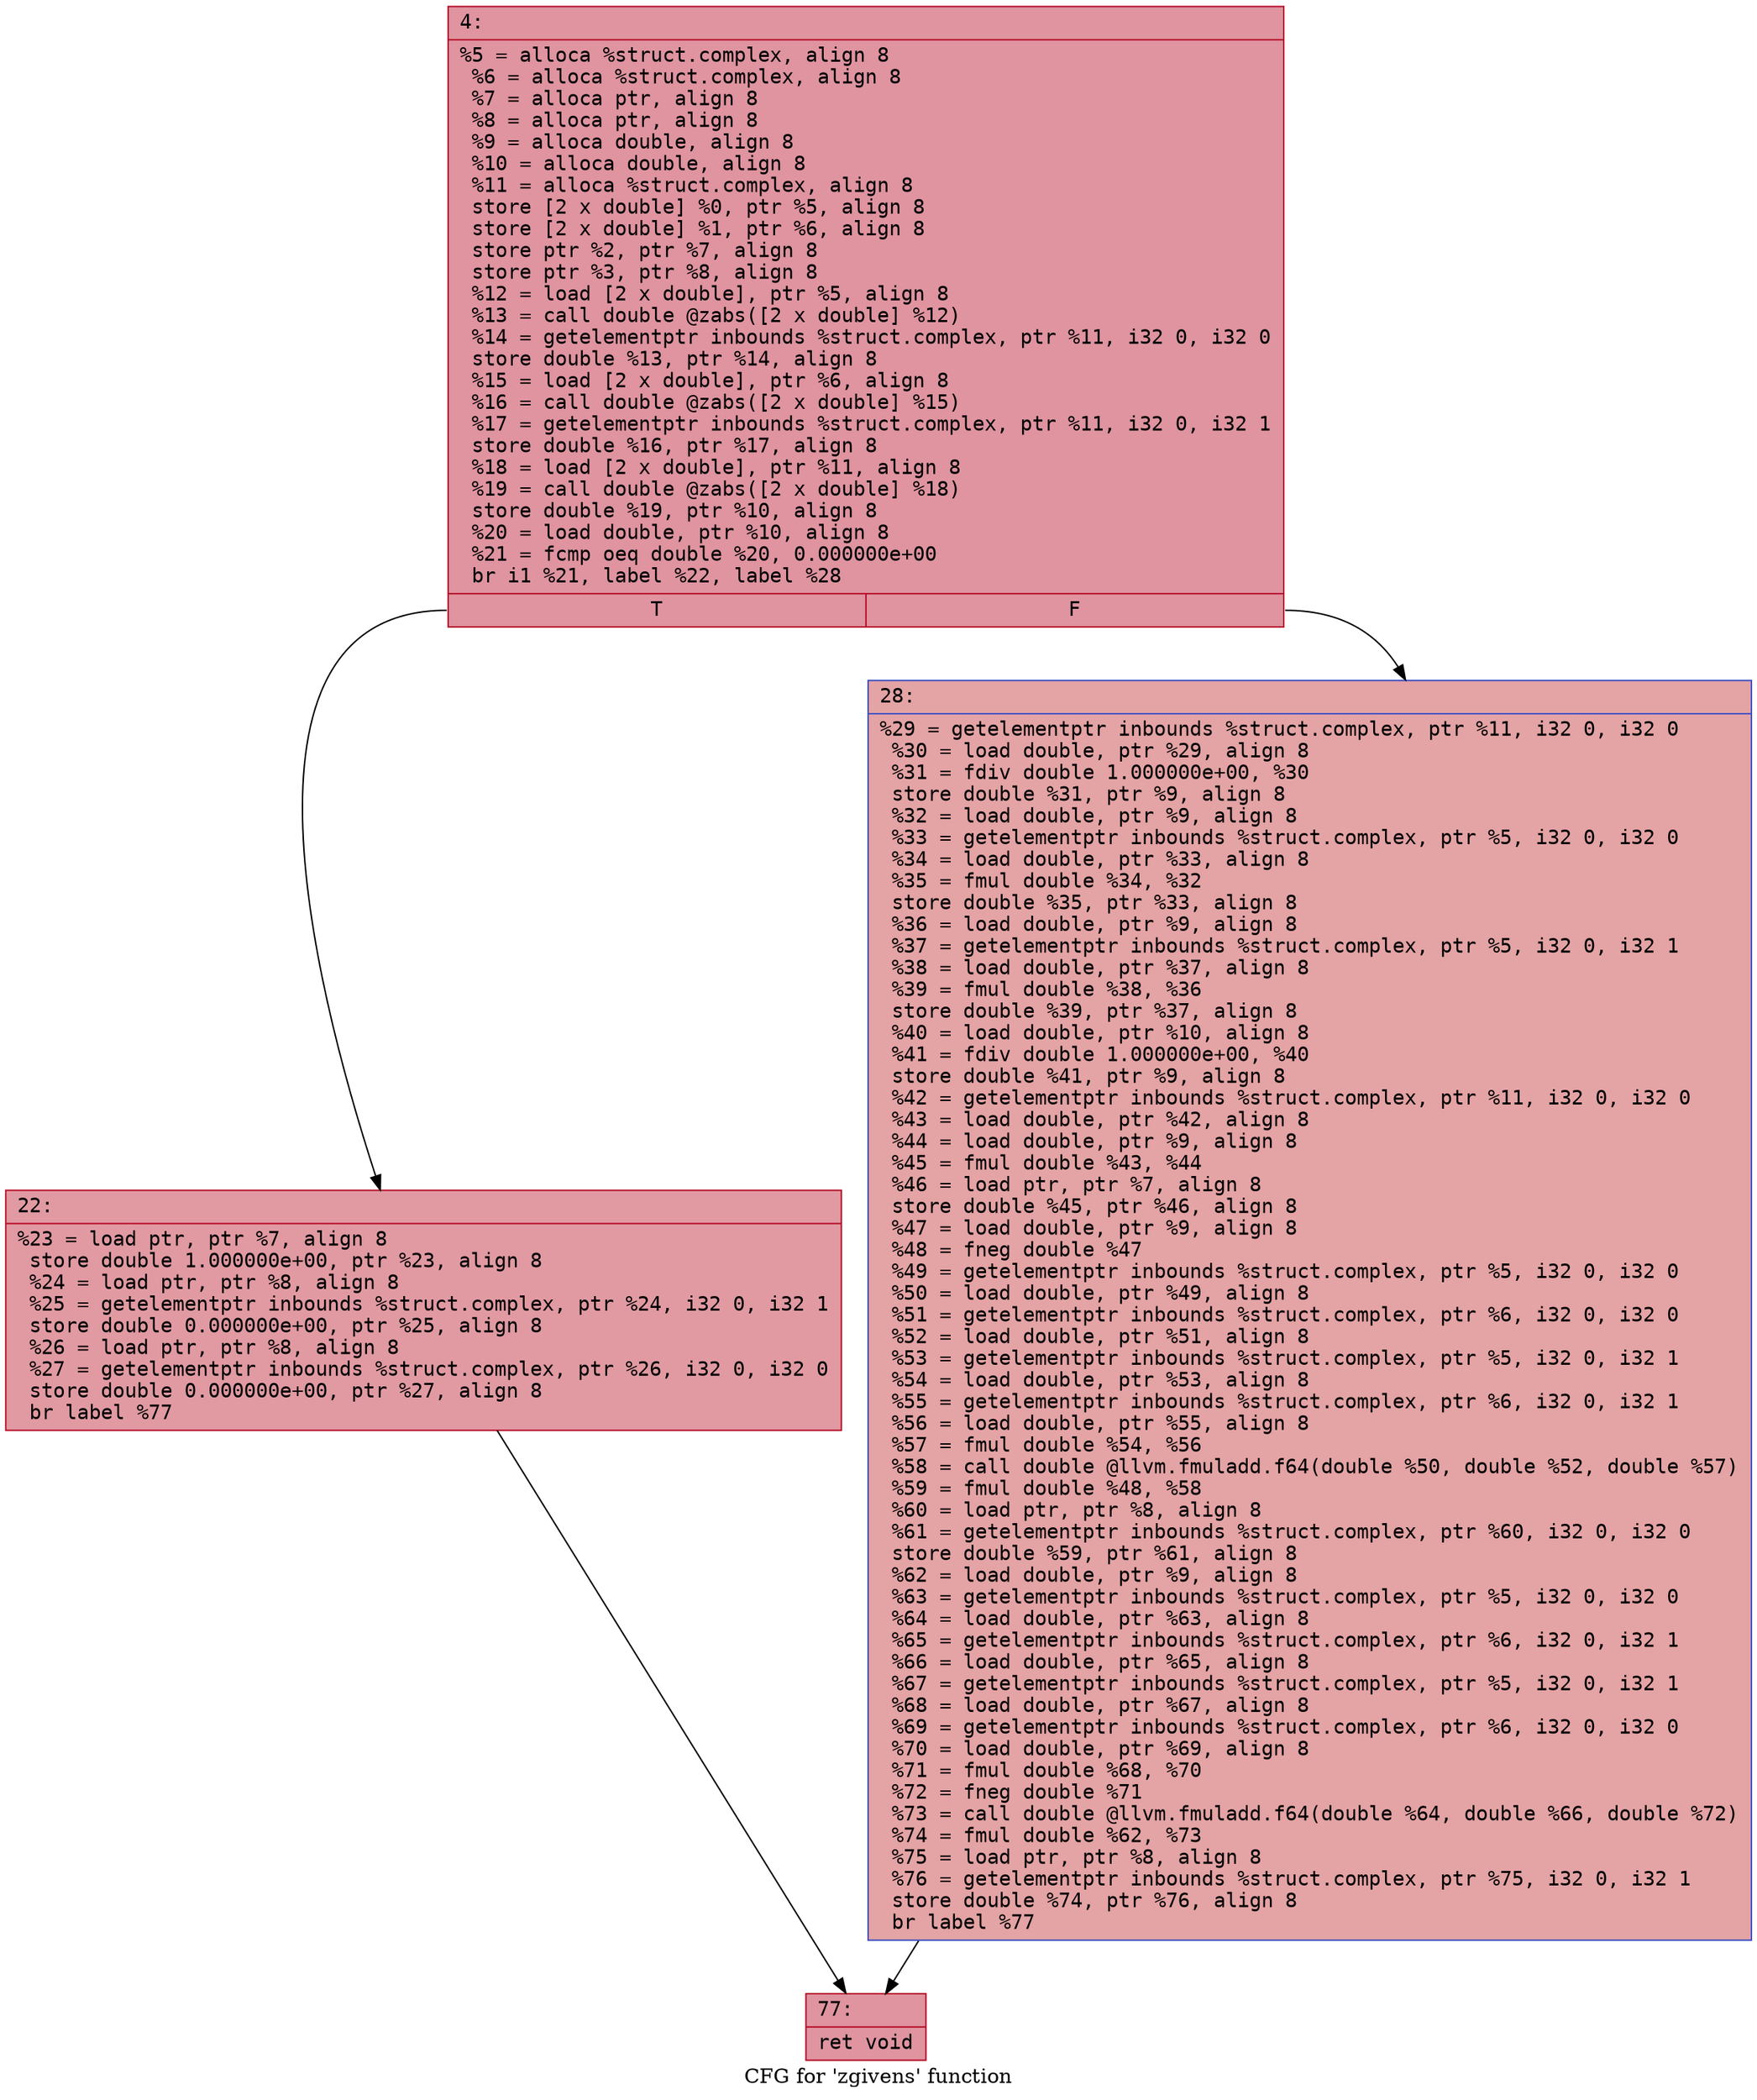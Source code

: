 digraph "CFG for 'zgivens' function" {
	label="CFG for 'zgivens' function";

	Node0x60000012def0 [shape=record,color="#b70d28ff", style=filled, fillcolor="#b70d2870" fontname="Courier",label="{4:\l|  %5 = alloca %struct.complex, align 8\l  %6 = alloca %struct.complex, align 8\l  %7 = alloca ptr, align 8\l  %8 = alloca ptr, align 8\l  %9 = alloca double, align 8\l  %10 = alloca double, align 8\l  %11 = alloca %struct.complex, align 8\l  store [2 x double] %0, ptr %5, align 8\l  store [2 x double] %1, ptr %6, align 8\l  store ptr %2, ptr %7, align 8\l  store ptr %3, ptr %8, align 8\l  %12 = load [2 x double], ptr %5, align 8\l  %13 = call double @zabs([2 x double] %12)\l  %14 = getelementptr inbounds %struct.complex, ptr %11, i32 0, i32 0\l  store double %13, ptr %14, align 8\l  %15 = load [2 x double], ptr %6, align 8\l  %16 = call double @zabs([2 x double] %15)\l  %17 = getelementptr inbounds %struct.complex, ptr %11, i32 0, i32 1\l  store double %16, ptr %17, align 8\l  %18 = load [2 x double], ptr %11, align 8\l  %19 = call double @zabs([2 x double] %18)\l  store double %19, ptr %10, align 8\l  %20 = load double, ptr %10, align 8\l  %21 = fcmp oeq double %20, 0.000000e+00\l  br i1 %21, label %22, label %28\l|{<s0>T|<s1>F}}"];
	Node0x60000012def0:s0 -> Node0x60000012df90[tooltip="4 -> 22\nProbability 62.50%" ];
	Node0x60000012def0:s1 -> Node0x60000012dfe0[tooltip="4 -> 28\nProbability 37.50%" ];
	Node0x60000012df90 [shape=record,color="#b70d28ff", style=filled, fillcolor="#bb1b2c70" fontname="Courier",label="{22:\l|  %23 = load ptr, ptr %7, align 8\l  store double 1.000000e+00, ptr %23, align 8\l  %24 = load ptr, ptr %8, align 8\l  %25 = getelementptr inbounds %struct.complex, ptr %24, i32 0, i32 1\l  store double 0.000000e+00, ptr %25, align 8\l  %26 = load ptr, ptr %8, align 8\l  %27 = getelementptr inbounds %struct.complex, ptr %26, i32 0, i32 0\l  store double 0.000000e+00, ptr %27, align 8\l  br label %77\l}"];
	Node0x60000012df90 -> Node0x60000012e030[tooltip="22 -> 77\nProbability 100.00%" ];
	Node0x60000012dfe0 [shape=record,color="#3d50c3ff", style=filled, fillcolor="#c32e3170" fontname="Courier",label="{28:\l|  %29 = getelementptr inbounds %struct.complex, ptr %11, i32 0, i32 0\l  %30 = load double, ptr %29, align 8\l  %31 = fdiv double 1.000000e+00, %30\l  store double %31, ptr %9, align 8\l  %32 = load double, ptr %9, align 8\l  %33 = getelementptr inbounds %struct.complex, ptr %5, i32 0, i32 0\l  %34 = load double, ptr %33, align 8\l  %35 = fmul double %34, %32\l  store double %35, ptr %33, align 8\l  %36 = load double, ptr %9, align 8\l  %37 = getelementptr inbounds %struct.complex, ptr %5, i32 0, i32 1\l  %38 = load double, ptr %37, align 8\l  %39 = fmul double %38, %36\l  store double %39, ptr %37, align 8\l  %40 = load double, ptr %10, align 8\l  %41 = fdiv double 1.000000e+00, %40\l  store double %41, ptr %9, align 8\l  %42 = getelementptr inbounds %struct.complex, ptr %11, i32 0, i32 0\l  %43 = load double, ptr %42, align 8\l  %44 = load double, ptr %9, align 8\l  %45 = fmul double %43, %44\l  %46 = load ptr, ptr %7, align 8\l  store double %45, ptr %46, align 8\l  %47 = load double, ptr %9, align 8\l  %48 = fneg double %47\l  %49 = getelementptr inbounds %struct.complex, ptr %5, i32 0, i32 0\l  %50 = load double, ptr %49, align 8\l  %51 = getelementptr inbounds %struct.complex, ptr %6, i32 0, i32 0\l  %52 = load double, ptr %51, align 8\l  %53 = getelementptr inbounds %struct.complex, ptr %5, i32 0, i32 1\l  %54 = load double, ptr %53, align 8\l  %55 = getelementptr inbounds %struct.complex, ptr %6, i32 0, i32 1\l  %56 = load double, ptr %55, align 8\l  %57 = fmul double %54, %56\l  %58 = call double @llvm.fmuladd.f64(double %50, double %52, double %57)\l  %59 = fmul double %48, %58\l  %60 = load ptr, ptr %8, align 8\l  %61 = getelementptr inbounds %struct.complex, ptr %60, i32 0, i32 0\l  store double %59, ptr %61, align 8\l  %62 = load double, ptr %9, align 8\l  %63 = getelementptr inbounds %struct.complex, ptr %5, i32 0, i32 0\l  %64 = load double, ptr %63, align 8\l  %65 = getelementptr inbounds %struct.complex, ptr %6, i32 0, i32 1\l  %66 = load double, ptr %65, align 8\l  %67 = getelementptr inbounds %struct.complex, ptr %5, i32 0, i32 1\l  %68 = load double, ptr %67, align 8\l  %69 = getelementptr inbounds %struct.complex, ptr %6, i32 0, i32 0\l  %70 = load double, ptr %69, align 8\l  %71 = fmul double %68, %70\l  %72 = fneg double %71\l  %73 = call double @llvm.fmuladd.f64(double %64, double %66, double %72)\l  %74 = fmul double %62, %73\l  %75 = load ptr, ptr %8, align 8\l  %76 = getelementptr inbounds %struct.complex, ptr %75, i32 0, i32 1\l  store double %74, ptr %76, align 8\l  br label %77\l}"];
	Node0x60000012dfe0 -> Node0x60000012e030[tooltip="28 -> 77\nProbability 100.00%" ];
	Node0x60000012e030 [shape=record,color="#b70d28ff", style=filled, fillcolor="#b70d2870" fontname="Courier",label="{77:\l|  ret void\l}"];
}
